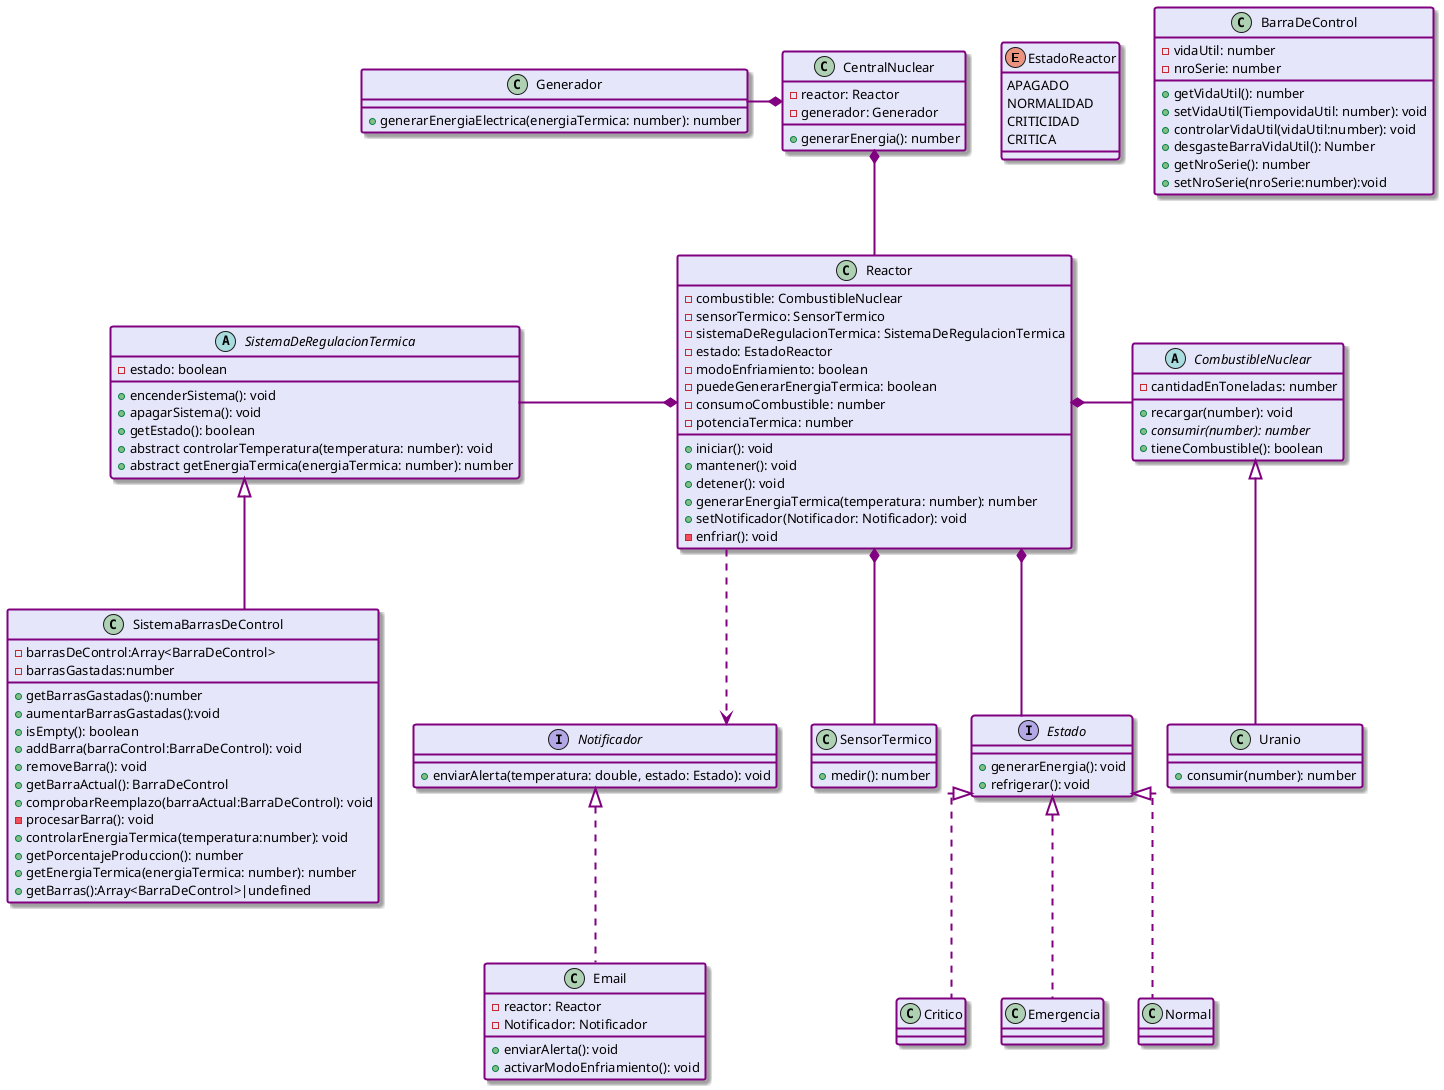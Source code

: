 @startuml DiagramaCentral

' tema

!define MyFontColor #000000
!define MyBorderColor #800080
!define MyBackgroundColor #E6E6FA
!define MyArrowColor #800080

skinparam defaultFontName Arial
skinparam DefaultFontSize 13
skinparam Linetype ortho
skinparam Arrowcolor MyArrowColor
skinparam ArrowThickness 2
skinparam Classbordercolor MyBorderColor
skinparam ClassBorderThickness 2
skinparam ClassBackgroundColor MyBackgroundColor
skinparam Shadowing true
skinparam GroupInheritance 1
skinparam NoteBackgroundColor yellow
skinparam NoteBorderThickness 2

' clases

enum EstadoReactor {
  	APAGADO
  	NORMALIDAD
  	CRITICIDAD
  	CRITICA
}

abstract class CombustibleNuclear {
  	- cantidadEnToneladas: number

  	+ recargar(number): void
  	+ {abstract} consumir(number): number
  	+ tieneCombustible(): boolean
}

class Uranio extends CombustibleNuclear {
  	+ consumir(number): number
}

abstract class SistemaDeRegulacionTermica {
    - estado: boolean
    + encenderSistema(): void
    + apagarSistema(): void
    + getEstado(): boolean
    + abstract controlarTemperatura(temperatura: number): void
    + abstract getEnergiaTermica(energiaTermica: number): number
}

class BarraDeControl{
    - vidaUtil: number
    - nroSerie: number
    + getVidaUtil(): number
    + setVidaUtil(TiempovidaUtil: number): void
    + controlarVidaUtil(vidaUtil:number): void
    + desgasteBarraVidaUtil(): Number
	+ getNroSerie(): number
	+ setNroSerie(nroSerie:number):void
}

class SistemaBarrasDeControl extends SistemaDeRegulacionTermica{
    - barrasDeControl:Array<BarraDeControl>
	- barrasGastadas:number
	+ getBarrasGastadas():number
	+ aumentarBarrasGastadas():void
    + isEmpty(): boolean
    + addBarra(barraControl:BarraDeControl): void
    + removeBarra(): void
    + getBarraActual(): BarraDeControl
    + comprobarReemplazo(barraActual:BarraDeControl): void
    - procesarBarra(): void
    + controlarEnergiaTermica(temperatura:number): void
    + getPorcentajeProduccion(): number
    + getEnergiaTermica(energiaTermica: number): number
	+ getBarras():Array<BarraDeControl>|undefined
}

class SensorTermico {
  	+ medir(): number
}

class Email {
  	- reactor: Reactor
	- Notificador: Notificador

  	+ enviarAlerta(): void
  	+ activarModoEnfriamiento(): void
}

class Reactor {
	- combustible: CombustibleNuclear
	- sensorTermico: SensorTermico
	- sistemaDeRegulacionTermica: SistemaDeRegulacionTermica
	- estado: EstadoReactor
	- modoEnfriamiento: boolean
	- puedeGenerarEnergiaTermica: boolean
	- consumoCombustible: number
	- potenciaTermica: number

	+ iniciar(): void
	+ mantener(): void
	+ detener(): void
	+ generarEnergiaTermica(temperatura: number): number
	+ setNotificador(Notificador: Notificador): void
	- enfriar(): void
}

class Generador {
	+ generarEnergiaElectrica(energiaTermica: number): number
}

class CentralNuclear {
	- reactor: Reactor
	- generador: Generador

	+ generarEnergia(): number
}

interface Estado {
	+ generarEnergia(): void
	+ refrigerar(): void
}

class Normal {

}

class Critico {

}

class Emergencia {

}

interface Notificador {
    + enviarAlerta(temperatura: double, estado: Estado): void
}

' relaciones

Reactor *-r- CombustibleNuclear
Reactor *-- SensorTermico
Reactor *-l- SistemaDeRegulacionTermica
Reactor *-d- Estado

CentralNuclear *-- Reactor
CentralNuclear *-l- Generador

Notificador <|.. Email
Notificador <.u. Reactor

Estado <|.. Normal
Estado <|.. Critico
Estado <|.. Emergencia

@enduml